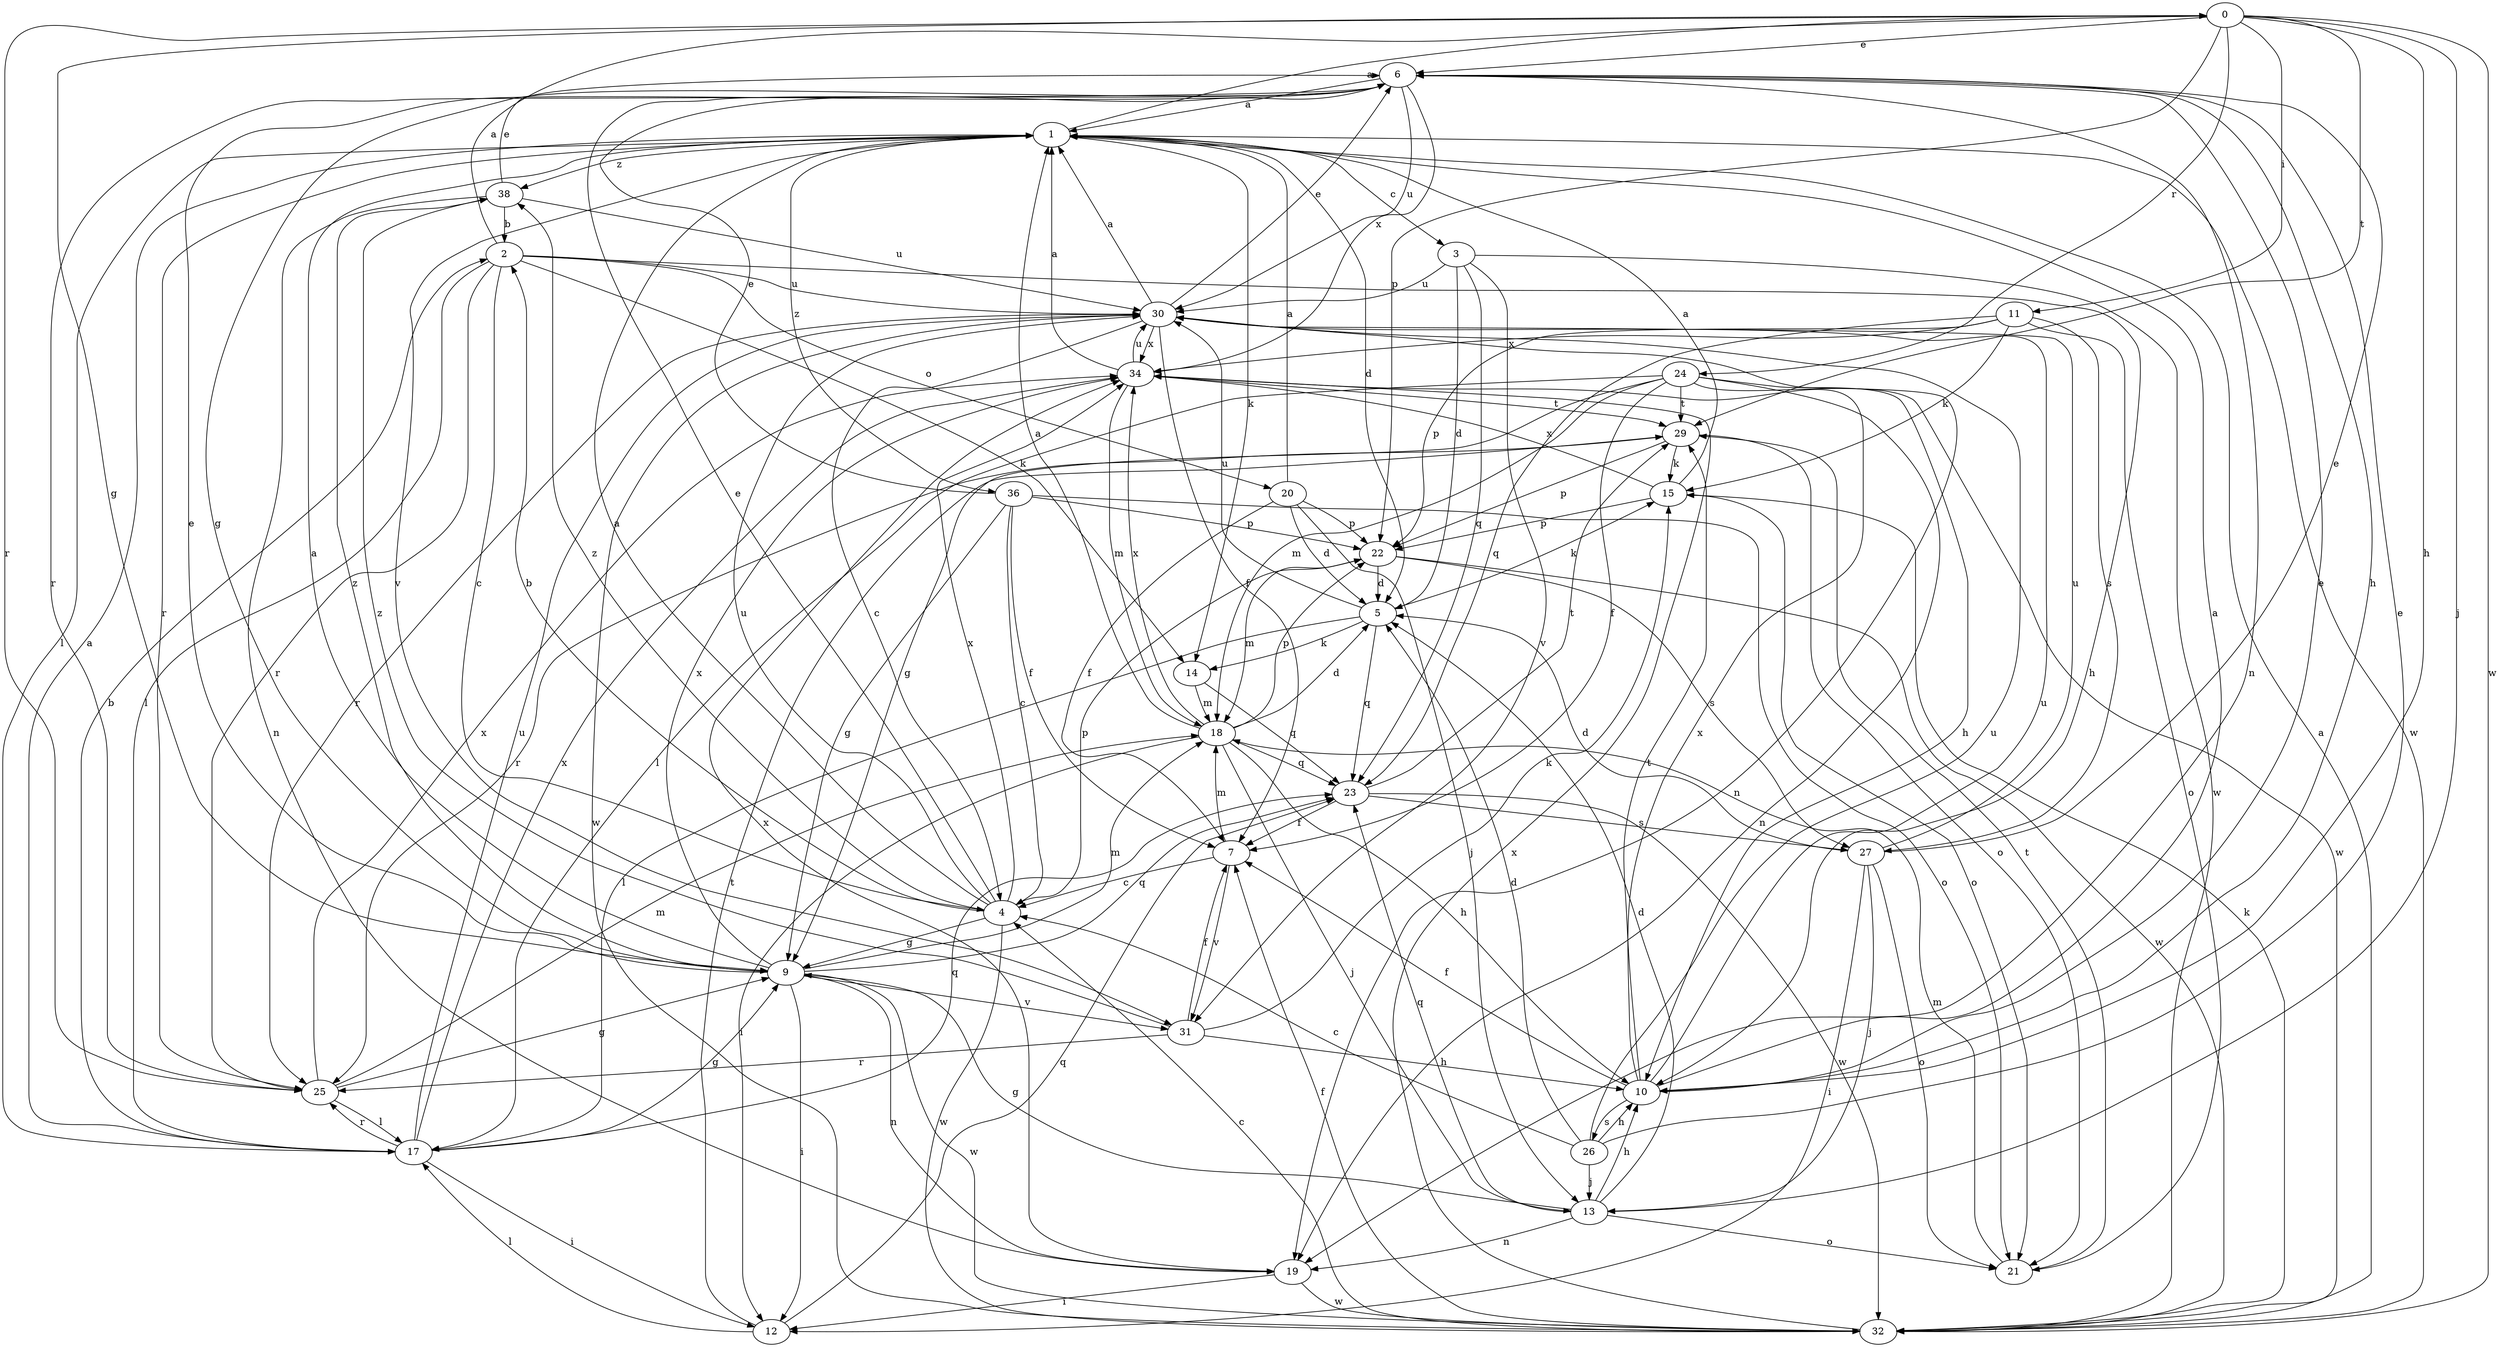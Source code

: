 strict digraph  {
0;
1;
2;
3;
4;
5;
6;
7;
9;
10;
11;
12;
13;
14;
15;
17;
18;
19;
20;
21;
22;
23;
24;
25;
26;
27;
29;
30;
31;
32;
34;
36;
38;
0 -> 6  [label=e];
0 -> 9  [label=g];
0 -> 10  [label=h];
0 -> 11  [label=i];
0 -> 13  [label=j];
0 -> 22  [label=p];
0 -> 24  [label=r];
0 -> 25  [label=r];
0 -> 29  [label=t];
0 -> 32  [label=w];
1 -> 0  [label=a];
1 -> 3  [label=c];
1 -> 5  [label=d];
1 -> 14  [label=k];
1 -> 17  [label=l];
1 -> 25  [label=r];
1 -> 31  [label=v];
1 -> 32  [label=w];
1 -> 36  [label=z];
1 -> 38  [label=z];
2 -> 0  [label=a];
2 -> 4  [label=c];
2 -> 10  [label=h];
2 -> 14  [label=k];
2 -> 17  [label=l];
2 -> 20  [label=o];
2 -> 25  [label=r];
2 -> 30  [label=u];
3 -> 5  [label=d];
3 -> 23  [label=q];
3 -> 30  [label=u];
3 -> 31  [label=v];
3 -> 32  [label=w];
4 -> 1  [label=a];
4 -> 2  [label=b];
4 -> 6  [label=e];
4 -> 9  [label=g];
4 -> 22  [label=p];
4 -> 30  [label=u];
4 -> 32  [label=w];
4 -> 34  [label=x];
4 -> 38  [label=z];
5 -> 14  [label=k];
5 -> 15  [label=k];
5 -> 17  [label=l];
5 -> 23  [label=q];
5 -> 30  [label=u];
6 -> 1  [label=a];
6 -> 9  [label=g];
6 -> 10  [label=h];
6 -> 19  [label=n];
6 -> 25  [label=r];
6 -> 30  [label=u];
6 -> 34  [label=x];
7 -> 4  [label=c];
7 -> 18  [label=m];
7 -> 31  [label=v];
9 -> 1  [label=a];
9 -> 6  [label=e];
9 -> 12  [label=i];
9 -> 18  [label=m];
9 -> 19  [label=n];
9 -> 23  [label=q];
9 -> 31  [label=v];
9 -> 32  [label=w];
9 -> 34  [label=x];
9 -> 38  [label=z];
10 -> 1  [label=a];
10 -> 6  [label=e];
10 -> 7  [label=f];
10 -> 26  [label=s];
10 -> 29  [label=t];
10 -> 30  [label=u];
10 -> 34  [label=x];
11 -> 15  [label=k];
11 -> 21  [label=o];
11 -> 22  [label=p];
11 -> 23  [label=q];
11 -> 27  [label=s];
11 -> 34  [label=x];
12 -> 17  [label=l];
12 -> 23  [label=q];
12 -> 29  [label=t];
13 -> 5  [label=d];
13 -> 9  [label=g];
13 -> 10  [label=h];
13 -> 19  [label=n];
13 -> 21  [label=o];
13 -> 23  [label=q];
14 -> 18  [label=m];
14 -> 23  [label=q];
15 -> 1  [label=a];
15 -> 21  [label=o];
15 -> 22  [label=p];
15 -> 34  [label=x];
17 -> 1  [label=a];
17 -> 2  [label=b];
17 -> 9  [label=g];
17 -> 12  [label=i];
17 -> 23  [label=q];
17 -> 25  [label=r];
17 -> 30  [label=u];
17 -> 34  [label=x];
18 -> 1  [label=a];
18 -> 5  [label=d];
18 -> 10  [label=h];
18 -> 12  [label=i];
18 -> 13  [label=j];
18 -> 22  [label=p];
18 -> 23  [label=q];
18 -> 34  [label=x];
19 -> 12  [label=i];
19 -> 32  [label=w];
19 -> 34  [label=x];
20 -> 1  [label=a];
20 -> 5  [label=d];
20 -> 7  [label=f];
20 -> 13  [label=j];
20 -> 22  [label=p];
21 -> 18  [label=m];
21 -> 29  [label=t];
22 -> 5  [label=d];
22 -> 18  [label=m];
22 -> 27  [label=s];
22 -> 32  [label=w];
23 -> 7  [label=f];
23 -> 27  [label=s];
23 -> 29  [label=t];
23 -> 32  [label=w];
24 -> 7  [label=f];
24 -> 9  [label=g];
24 -> 10  [label=h];
24 -> 17  [label=l];
24 -> 18  [label=m];
24 -> 19  [label=n];
24 -> 29  [label=t];
24 -> 32  [label=w];
25 -> 9  [label=g];
25 -> 17  [label=l];
25 -> 18  [label=m];
25 -> 34  [label=x];
26 -> 4  [label=c];
26 -> 5  [label=d];
26 -> 6  [label=e];
26 -> 10  [label=h];
26 -> 13  [label=j];
26 -> 30  [label=u];
27 -> 5  [label=d];
27 -> 6  [label=e];
27 -> 12  [label=i];
27 -> 13  [label=j];
27 -> 21  [label=o];
27 -> 30  [label=u];
29 -> 15  [label=k];
29 -> 21  [label=o];
29 -> 22  [label=p];
29 -> 25  [label=r];
30 -> 1  [label=a];
30 -> 4  [label=c];
30 -> 6  [label=e];
30 -> 7  [label=f];
30 -> 19  [label=n];
30 -> 25  [label=r];
30 -> 32  [label=w];
30 -> 34  [label=x];
31 -> 7  [label=f];
31 -> 10  [label=h];
31 -> 15  [label=k];
31 -> 25  [label=r];
31 -> 38  [label=z];
32 -> 1  [label=a];
32 -> 4  [label=c];
32 -> 7  [label=f];
32 -> 15  [label=k];
32 -> 34  [label=x];
34 -> 1  [label=a];
34 -> 18  [label=m];
34 -> 29  [label=t];
34 -> 30  [label=u];
36 -> 4  [label=c];
36 -> 6  [label=e];
36 -> 7  [label=f];
36 -> 9  [label=g];
36 -> 21  [label=o];
36 -> 22  [label=p];
38 -> 2  [label=b];
38 -> 6  [label=e];
38 -> 19  [label=n];
38 -> 30  [label=u];
}
